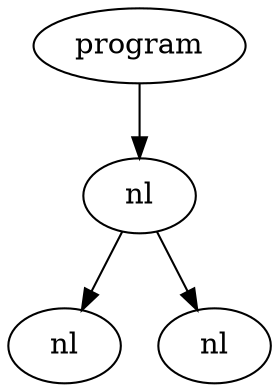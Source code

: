 // Árbol Sintáctico
digraph {
	0 [label=program]
	1 [label=nl]
	0 -> 1
	2 [label=nl]
	1 -> 2
	3 [label=nl]
	1 -> 3
}
